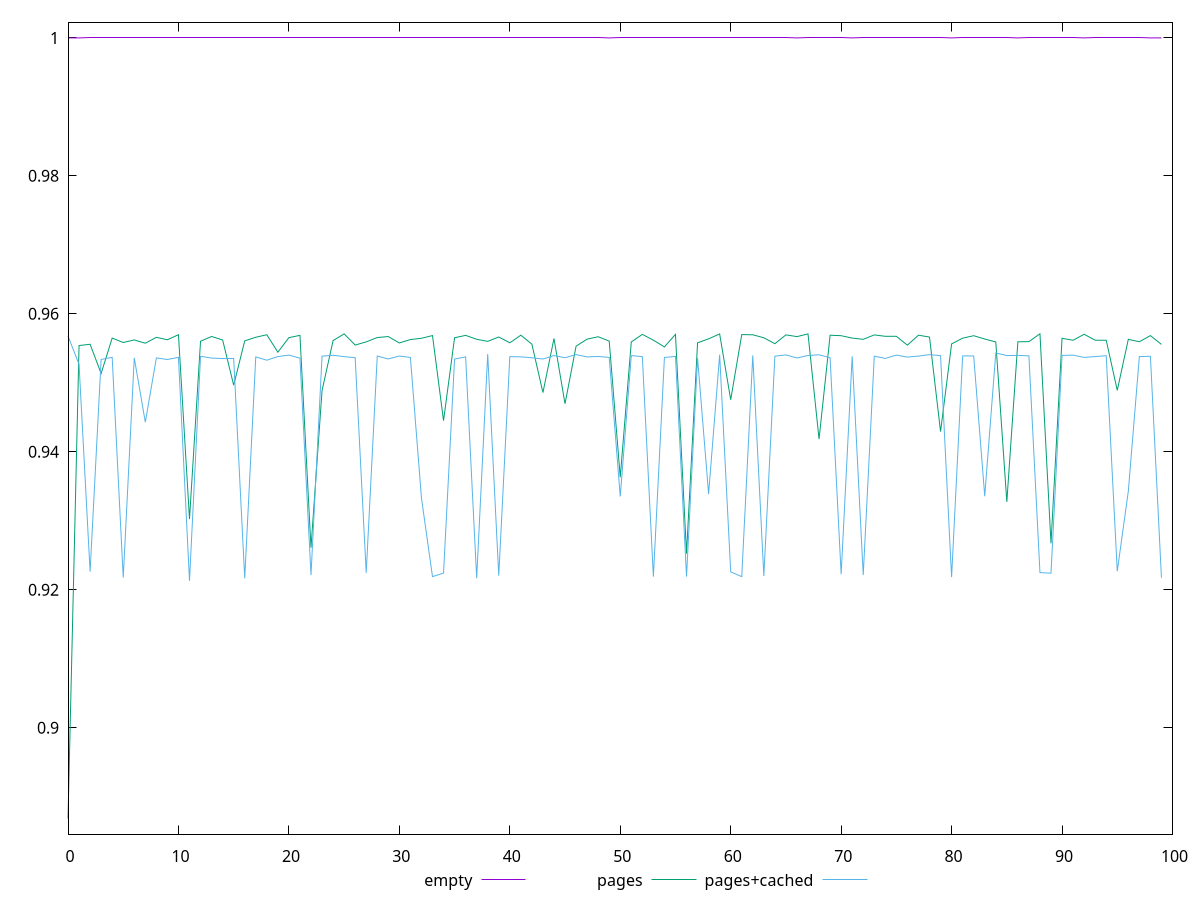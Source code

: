 $_empty <<EOF
0.9999940939436197
0.9999950740849066
0.9999948379263188
0.9999945858904435
0.9999948346579115
0.9999947473153727
0.9999949060887208
0.999994832450839
0.9999949300896943
0.9999950839154633
0.9999951034997998
0.9999948468815346
0.9999948384460252
0.9999944706900477
0.9999947445574522
0.9999947443738523
0.9999948484020892
0.9999948441868998
0.9999947566261498
0.9999948462226577
0.9999948447241185
0.9999950183080615
0.9999948487765282
0.9999948500259921
0.999994854047757
0.9999949354400819
0.9999948451800392
0.9999948467551802
0.9999947535699745
0.9999947533545639
0.9999943822986597
0.9999947572811716
0.9999947568460252
0.9999947542253261
0.9999943761551329
0.9999947543123955
0.9999950103745416
0.9999948488035952
0.9999949404036113
0.9999948274910007
0.999994934653174
0.9999948492366502
0.9999948506122929
0.999994750668163
0.9999949434498538
0.9999950204595003
0.9999948438031426
0.9999948314012892
0.9999945675110563
0.9999940448449472
0.9999950235778792
0.9999946696145294
0.9999946727082678
0.9999943768656074
0.9999945716000149
0.9999948552690785
0.999994849818518
0.9999947557374059
0.9999950058569056
0.9999948561071836
0.999994664147922
0.9999949358312735
0.9999948441598119
0.9999948471703345
0.999994936724693
0.9999948518433365
0.9999951128959543
0.9999949414029181
0.9999945617366611
0.9999947544361234
0.999994846962761
0.9999951116371366
0.9999948458254913
0.999994850003441
0.9999947649026208
0.9999948520913182
0.9999948541649426
0.9999950078812787
0.9999947573452957
0.9999948491734982
0.9999951154730691
0.9999948447828033
0.9999949376579707
0.99999475742316
0.9999949321717221
0.9999950085881051
0.9999950826675292
0.9999948406734716
0.9999949384400318
0.999994850909931
0.9999948465024636
0.9999948387352335
0.9999951068536619
0.9999947498656798
0.9999948510091405
0.9999946556129522
0.999994852343798
0.9999949279713181
0.9999951082041416
0.9999943802125537
EOF
$_pages <<EOF
0.8868314748722668
0.9553985298631256
0.9555814039363573
0.9513496997261912
0.956480484804848
0.9558360704073424
0.956212754579121
0.9557338777924113
0.9565913595329759
0.9562322102286552
0.9569695296916214
0.9302491633665212
0.9560198370326771
0.9567110499866611
0.9562029682086562
0.9496538784822797
0.9560739240850282
0.9566000240329666
0.9569639887480459
0.9544328855290686
0.9565402513093034
0.9568758348402955
0.9260844805395044
0.9488638995846705
0.9561137547837095
0.9570953428195406
0.9554713684785794
0.9559287501845193
0.956560068538735
0.9567004889060617
0.955771220904878
0.9562666406117106
0.9564514566326907
0.956844164433555
0.944509232458316
0.9565269053562291
0.9568721920642593
0.9563047830976553
0.9560041816570571
0.9566355712007646
0.9557929576171402
0.9568993682520505
0.955595724363741
0.9485766576715088
0.9564164380490321
0.946957853927467
0.9553043158875273
0.9563258516624596
0.9566745289389269
0.9560434271392693
0.9363101715261737
0.9559180165291856
0.9570156313566699
0.9561759780855161
0.9551963312480689
0.9570177566766723
0.9252430657944424
0.9557954609053032
0.9563667849294208
0.9570817099573573
0.947538268774238
0.956986709444672
0.9569579435856786
0.9565262295453578
0.9556655176793821
0.9569449559289638
0.9566943088219539
0.9570831068886193
0.9418410912899167
0.9568930934419919
0.9568261087585255
0.9564790759425652
0.9563010545037223
0.9569432203281909
0.9567355928121615
0.9567338520676056
0.9554563950079511
0.9568964550166981
0.9566275296456521
0.9429168356151887
0.955631655718623
0.9564691567657753
0.9568234729175127
0.9563470834187686
0.9559176757522022
0.9327292306733042
0.955940447491278
0.9559667879092653
0.957102437565996
0.9267255602536
0.9564475101456632
0.956166696125123
0.9570323525357673
0.9561736577075457
0.9561625075318891
0.9489048653779311
0.9563018454337713
0.9559488502164049
0.9568369315020172
0.9555626290912119
EOF
$_pagesCached <<EOF
0.9567701181098782
0.9526746319615822
0.9226339913711887
0.9533804645446322
0.9536857683993258
0.9217586388320811
0.9536112134052196
0.9442885434932313
0.9536041136251061
0.9533774681550927
0.9536848320798511
0.9212994102952925
0.9538381776320723
0.9535824822087786
0.9535077567602076
0.953528330186576
0.9216534785154227
0.9537488500422543
0.953272568572186
0.9537953325469813
0.9540148890400313
0.9535734810007503
0.9221221426460229
0.9538564674136915
0.9539912516599369
0.9537914873524517
0.9536381538096947
0.9224464176850977
0.9538770411133519
0.9534526248705129
0.9538786171902102
0.9536746137522698
0.9333196635245691
0.921898787869246
0.9224111316768837
0.9534404267035914
0.9537507561916667
0.9216741439160977
0.9541705165867591
0.922032666884805
0.9537911016536029
0.9537601926879169
0.9536305645974401
0.9534462853511225
0.9539427534577888
0.9536339728084755
0.9540870961309129
0.9537496920282007
0.9538156422583224
0.9536772825874162
0.9335228381869228
0.9539422052135078
0.9537887874197584
0.9218933714979525
0.95367094980577
0.9538214724179372
0.921900128133947
0.953591283154801
0.9338764926030244
0.9540695253264229
0.9225908106173553
0.9218947354647882
0.9539662076270112
0.9219846897517883
0.9538598188985722
0.9540403714344207
0.9535950915082478
0.9539622660575976
0.9540562717645418
0.9536242045423943
0.9222497058576872
0.9538282717629941
0.9221296443657636
0.9538563739904076
0.9535297961564657
0.9540189677280579
0.9537216793440335
0.9538706547510446
0.9540819731874528
0.9539321844810605
0.9218283199579904
0.9538993483330922
0.9538883297767144
0.9335562171117189
0.9543204751692187
0.9539462411324291
0.9539691928222178
0.9539019043178762
0.9224898378462452
0.9223928333017862
0.95396522808439
0.9540096097283219
0.9536781487683841
0.9537952857980542
0.9539238775922063
0.9226823504159873
0.9342758187339053
0.9537964311385625
0.9538412729533743
0.9217304003380457
EOF
set key outside below
set terminal pngcairo
set output "report_00004_2020-11-02T20-21-41.718Z/first-contentful-paint/first-contentful-paint_empty_pages_pages+cached.png"
set yrange [0.8845682020602508:1.002258388285085]
plot $_empty title "empty" with line ,$_pages title "pages" with line ,$_pagesCached title "pages+cached" with line ,
